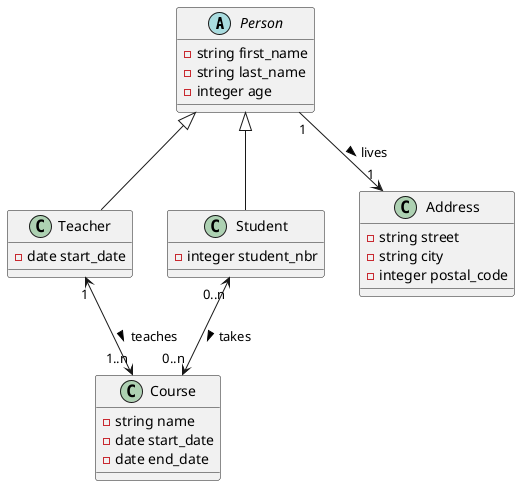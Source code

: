 @startuml School

abstract class Person
{

    -string first_name
    -string last_name
    -integer age
}

class Teacher 
{
    -date start_date
}

class Student
{
    -integer student_nbr
}

class Address
{
    -string street
    -string city
    -integer postal_code
}
 
class Course
{
    -string name
    -date start_date
    -date end_date
} 


Person <|-- Student 

Person <|-- Teacher

Person "1" --> "1" Address : lives >

Student "0..n" <--> "0..n" Course : takes >

Course "1..n" <--u> "1" Teacher : teaches < 


@enduml
